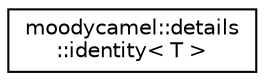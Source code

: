 digraph "Graphical Class Hierarchy"
{
 // LATEX_PDF_SIZE
  edge [fontname="Helvetica",fontsize="10",labelfontname="Helvetica",labelfontsize="10"];
  node [fontname="Helvetica",fontsize="10",shape=record];
  rankdir="LR";
  Node0 [label="moodycamel::details\l::identity\< T \>",height=0.2,width=0.4,color="black", fillcolor="white", style="filled",URL="$structmoodycamel_1_1details_1_1identity.html",tooltip=" "];
}
